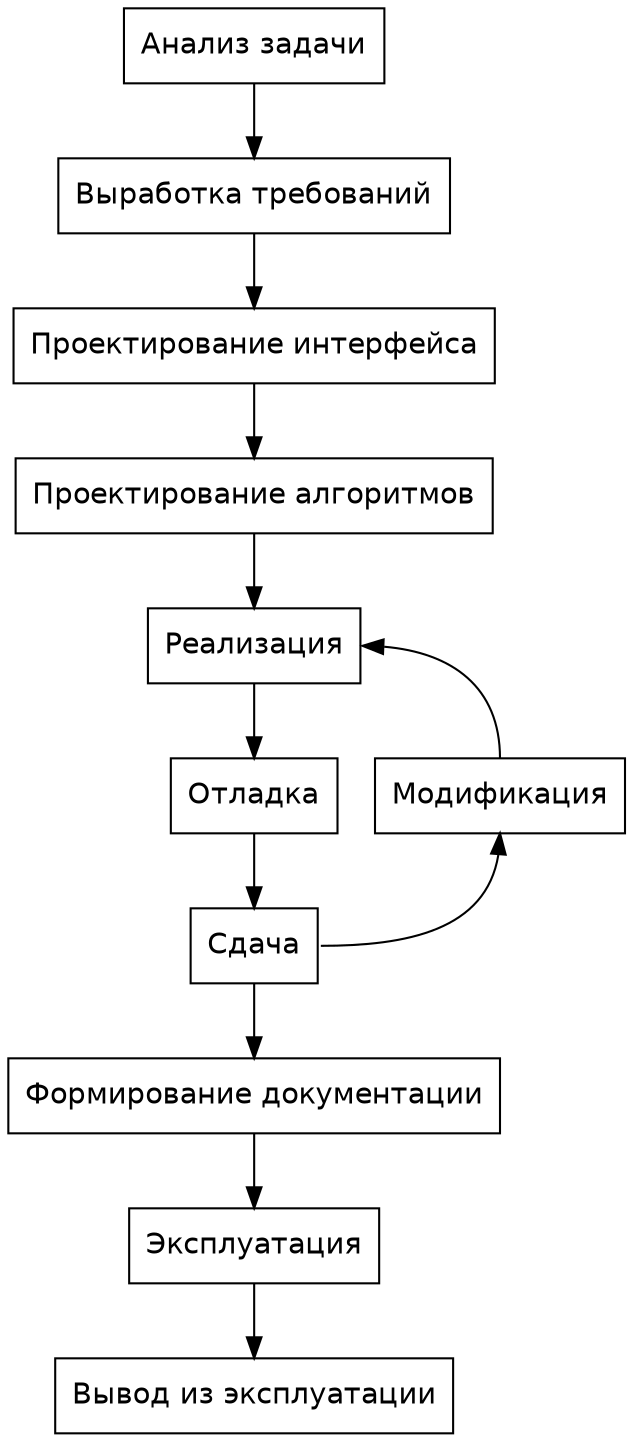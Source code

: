 digraph G {
    node [fontname = "Helvetica", shape = rect];

    AZ [label = "Анализ задачи"];
    E [label = "Эксплуатация"];
    FD [label = "Формирование документации"];
    M [label = "Модификация"];
    O [label = "Отладка"];
    PA [label = "Проектирование алгоритмов"];
    PI [label = "Проектирование интерфейса"];
    R [label = "Реализация"];
    S [label = "Сдача"];
    VE [label = "Вывод из эксплуатации"];
    VT [label = "Выработка требований"];

    AZ -> VT -> PI -> PA -> R -> O -> S -> FD -> E -> VE;
    R -> M [dir = back, headport = n, tailport = e, weight = 0];
    M -> S [dir = back, headport = e, tailport = s, weight = 0];
}
